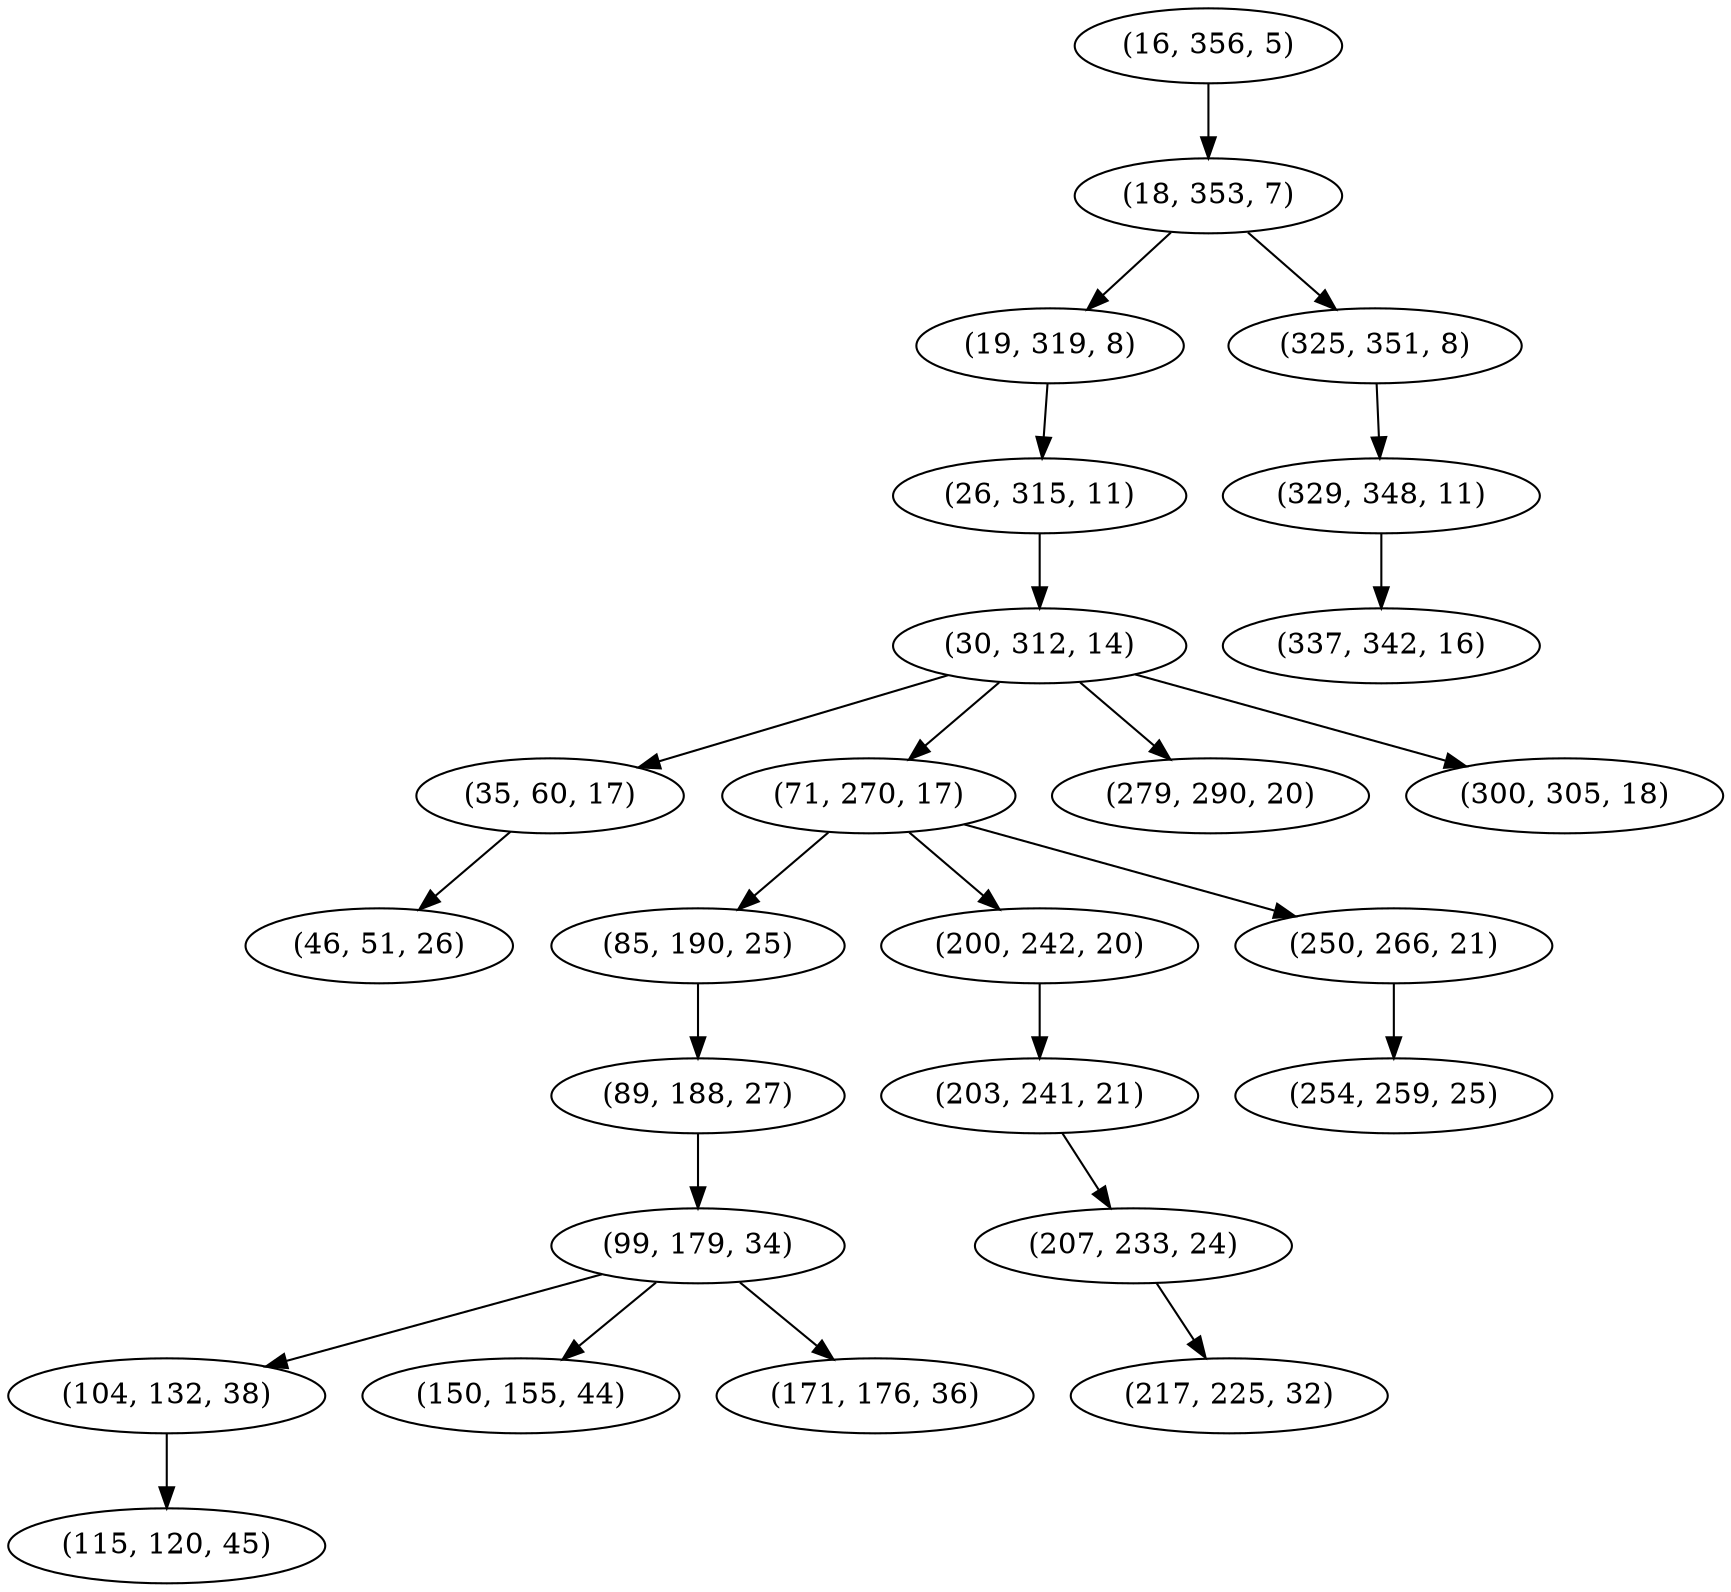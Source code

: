 digraph tree {
    "(16, 356, 5)";
    "(18, 353, 7)";
    "(19, 319, 8)";
    "(26, 315, 11)";
    "(30, 312, 14)";
    "(35, 60, 17)";
    "(46, 51, 26)";
    "(71, 270, 17)";
    "(85, 190, 25)";
    "(89, 188, 27)";
    "(99, 179, 34)";
    "(104, 132, 38)";
    "(115, 120, 45)";
    "(150, 155, 44)";
    "(171, 176, 36)";
    "(200, 242, 20)";
    "(203, 241, 21)";
    "(207, 233, 24)";
    "(217, 225, 32)";
    "(250, 266, 21)";
    "(254, 259, 25)";
    "(279, 290, 20)";
    "(300, 305, 18)";
    "(325, 351, 8)";
    "(329, 348, 11)";
    "(337, 342, 16)";
    "(16, 356, 5)" -> "(18, 353, 7)";
    "(18, 353, 7)" -> "(19, 319, 8)";
    "(18, 353, 7)" -> "(325, 351, 8)";
    "(19, 319, 8)" -> "(26, 315, 11)";
    "(26, 315, 11)" -> "(30, 312, 14)";
    "(30, 312, 14)" -> "(35, 60, 17)";
    "(30, 312, 14)" -> "(71, 270, 17)";
    "(30, 312, 14)" -> "(279, 290, 20)";
    "(30, 312, 14)" -> "(300, 305, 18)";
    "(35, 60, 17)" -> "(46, 51, 26)";
    "(71, 270, 17)" -> "(85, 190, 25)";
    "(71, 270, 17)" -> "(200, 242, 20)";
    "(71, 270, 17)" -> "(250, 266, 21)";
    "(85, 190, 25)" -> "(89, 188, 27)";
    "(89, 188, 27)" -> "(99, 179, 34)";
    "(99, 179, 34)" -> "(104, 132, 38)";
    "(99, 179, 34)" -> "(150, 155, 44)";
    "(99, 179, 34)" -> "(171, 176, 36)";
    "(104, 132, 38)" -> "(115, 120, 45)";
    "(200, 242, 20)" -> "(203, 241, 21)";
    "(203, 241, 21)" -> "(207, 233, 24)";
    "(207, 233, 24)" -> "(217, 225, 32)";
    "(250, 266, 21)" -> "(254, 259, 25)";
    "(325, 351, 8)" -> "(329, 348, 11)";
    "(329, 348, 11)" -> "(337, 342, 16)";
}
